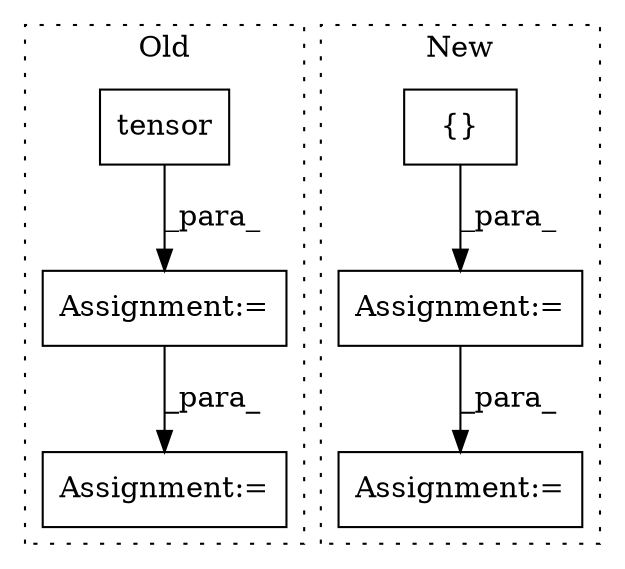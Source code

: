 digraph G {
subgraph cluster0 {
1 [label="tensor" a="32" s="1383,1406" l="7,1" shape="box"];
3 [label="Assignment:=" a="7" s="1376" l="1" shape="box"];
5 [label="Assignment:=" a="7" s="1901" l="1" shape="box"];
label = "Old";
style="dotted";
}
subgraph cluster1 {
2 [label="{}" a="4" s="1864,1880" l="1,1" shape="box"];
4 [label="Assignment:=" a="7" s="1978" l="1" shape="box"];
6 [label="Assignment:=" a="7" s="1938" l="1" shape="box"];
label = "New";
style="dotted";
}
1 -> 3 [label="_para_"];
2 -> 6 [label="_para_"];
3 -> 5 [label="_para_"];
6 -> 4 [label="_para_"];
}